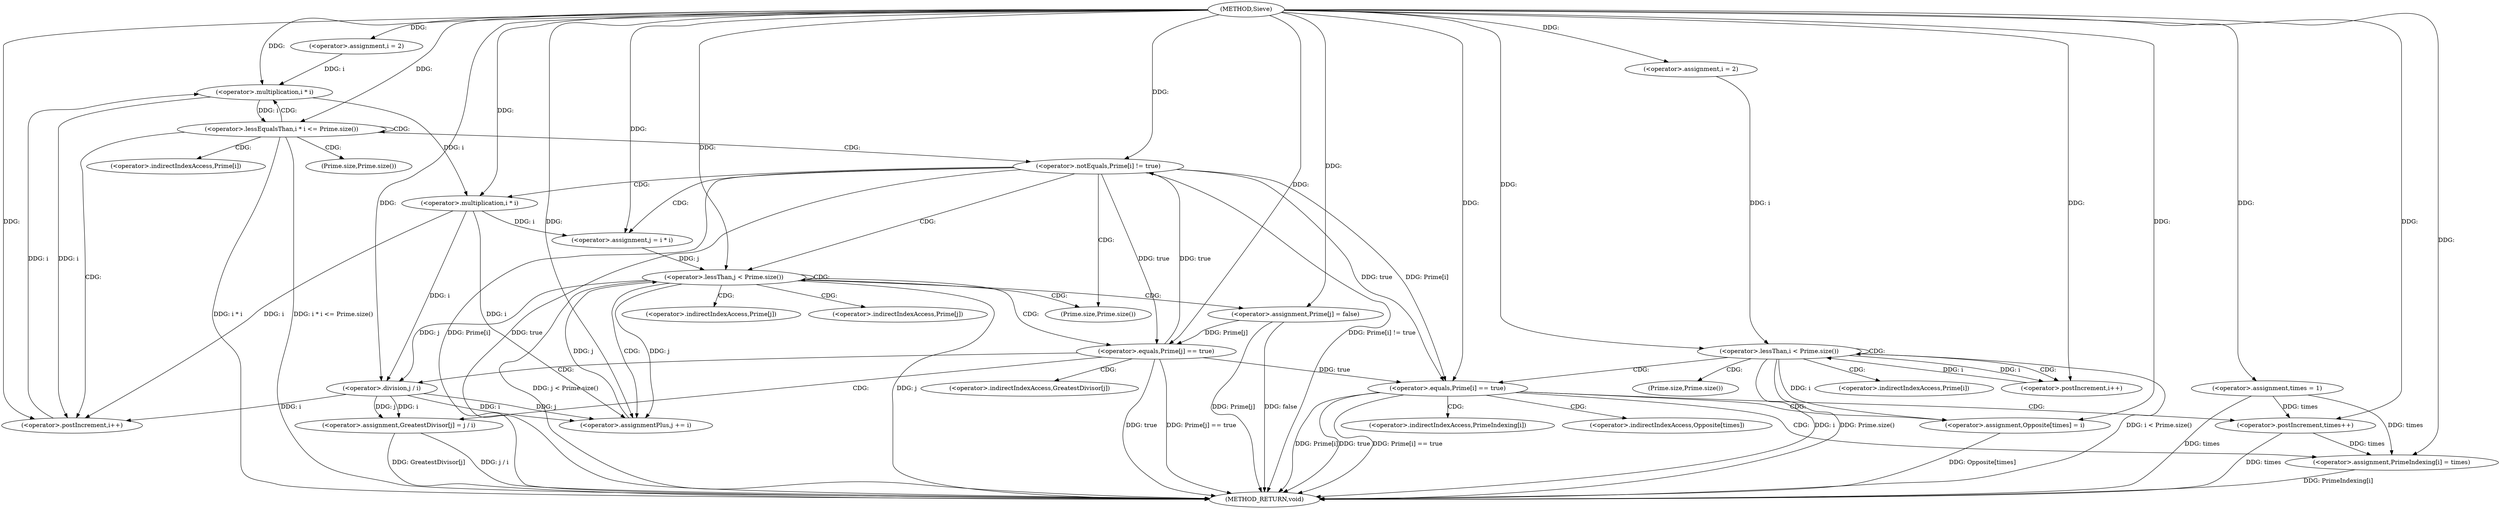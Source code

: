 digraph "Sieve" {  
"1000144" [label = "(METHOD,Sieve)" ]
"1000232" [label = "(METHOD_RETURN,void)" ]
"1000199" [label = "(<operator>.assignment,times = 1)" ]
"1000148" [label = "(<operator>.assignment,i = 2)" ]
"1000151" [label = "(<operator>.lessEqualsThan,i * i <= Prime.size())" ]
"1000156" [label = "(<operator>.postIncrement,i++)" ]
"1000204" [label = "(<operator>.assignment,i = 2)" ]
"1000207" [label = "(<operator>.lessThan,i < Prime.size())" ]
"1000210" [label = "(<operator>.postIncrement,i++)" ]
"1000152" [label = "(<operator>.multiplication,i * i)" ]
"1000160" [label = "(<operator>.notEquals,Prime[i] != true)" ]
"1000168" [label = "(<operator>.assignment,j = i * i)" ]
"1000173" [label = "(<operator>.lessThan,j < Prime.size())" ]
"1000176" [label = "(<operator>.assignmentPlus,j += i)" ]
"1000214" [label = "(<operator>.equals,Prime[i] == true)" ]
"1000193" [label = "(<operator>.assignment,Prime[j] = false)" ]
"1000220" [label = "(<operator>.assignment,PrimeIndexing[i] = times)" ]
"1000225" [label = "(<operator>.assignment,Opposite[times] = i)" ]
"1000230" [label = "(<operator>.postIncrement,times++)" ]
"1000170" [label = "(<operator>.multiplication,i * i)" ]
"1000181" [label = "(<operator>.equals,Prime[j] == true)" ]
"1000186" [label = "(<operator>.assignment,GreatestDivisor[j] = j / i)" ]
"1000190" [label = "(<operator>.division,j / i)" ]
"1000155" [label = "(Prime.size,Prime.size())" ]
"1000209" [label = "(Prime.size,Prime.size())" ]
"1000161" [label = "(<operator>.indirectIndexAccess,Prime[i])" ]
"1000175" [label = "(Prime.size,Prime.size())" ]
"1000215" [label = "(<operator>.indirectIndexAccess,Prime[i])" ]
"1000194" [label = "(<operator>.indirectIndexAccess,Prime[j])" ]
"1000221" [label = "(<operator>.indirectIndexAccess,PrimeIndexing[i])" ]
"1000226" [label = "(<operator>.indirectIndexAccess,Opposite[times])" ]
"1000182" [label = "(<operator>.indirectIndexAccess,Prime[j])" ]
"1000187" [label = "(<operator>.indirectIndexAccess,GreatestDivisor[j])" ]
  "1000151" -> "1000232"  [ label = "DDG: i * i"] 
  "1000151" -> "1000232"  [ label = "DDG: i * i <= Prime.size()"] 
  "1000199" -> "1000232"  [ label = "DDG: times"] 
  "1000207" -> "1000232"  [ label = "DDG: i"] 
  "1000207" -> "1000232"  [ label = "DDG: Prime.size()"] 
  "1000207" -> "1000232"  [ label = "DDG: i < Prime.size()"] 
  "1000214" -> "1000232"  [ label = "DDG: Prime[i]"] 
  "1000214" -> "1000232"  [ label = "DDG: true"] 
  "1000214" -> "1000232"  [ label = "DDG: Prime[i] == true"] 
  "1000220" -> "1000232"  [ label = "DDG: PrimeIndexing[i]"] 
  "1000225" -> "1000232"  [ label = "DDG: Opposite[times]"] 
  "1000230" -> "1000232"  [ label = "DDG: times"] 
  "1000160" -> "1000232"  [ label = "DDG: Prime[i]"] 
  "1000160" -> "1000232"  [ label = "DDG: true"] 
  "1000160" -> "1000232"  [ label = "DDG: Prime[i] != true"] 
  "1000173" -> "1000232"  [ label = "DDG: j"] 
  "1000173" -> "1000232"  [ label = "DDG: j < Prime.size()"] 
  "1000181" -> "1000232"  [ label = "DDG: true"] 
  "1000181" -> "1000232"  [ label = "DDG: Prime[j] == true"] 
  "1000186" -> "1000232"  [ label = "DDG: GreatestDivisor[j]"] 
  "1000186" -> "1000232"  [ label = "DDG: j / i"] 
  "1000193" -> "1000232"  [ label = "DDG: Prime[j]"] 
  "1000193" -> "1000232"  [ label = "DDG: false"] 
  "1000144" -> "1000199"  [ label = "DDG: "] 
  "1000144" -> "1000148"  [ label = "DDG: "] 
  "1000144" -> "1000204"  [ label = "DDG: "] 
  "1000152" -> "1000151"  [ label = "DDG: i"] 
  "1000144" -> "1000151"  [ label = "DDG: "] 
  "1000152" -> "1000156"  [ label = "DDG: i"] 
  "1000170" -> "1000156"  [ label = "DDG: i"] 
  "1000144" -> "1000156"  [ label = "DDG: "] 
  "1000190" -> "1000156"  [ label = "DDG: i"] 
  "1000204" -> "1000207"  [ label = "DDG: i"] 
  "1000210" -> "1000207"  [ label = "DDG: i"] 
  "1000144" -> "1000207"  [ label = "DDG: "] 
  "1000207" -> "1000210"  [ label = "DDG: i"] 
  "1000144" -> "1000210"  [ label = "DDG: "] 
  "1000148" -> "1000152"  [ label = "DDG: i"] 
  "1000156" -> "1000152"  [ label = "DDG: i"] 
  "1000144" -> "1000152"  [ label = "DDG: "] 
  "1000170" -> "1000168"  [ label = "DDG: i"] 
  "1000170" -> "1000176"  [ label = "DDG: i"] 
  "1000190" -> "1000176"  [ label = "DDG: i"] 
  "1000144" -> "1000176"  [ label = "DDG: "] 
  "1000181" -> "1000160"  [ label = "DDG: true"] 
  "1000144" -> "1000160"  [ label = "DDG: "] 
  "1000144" -> "1000168"  [ label = "DDG: "] 
  "1000168" -> "1000173"  [ label = "DDG: j"] 
  "1000176" -> "1000173"  [ label = "DDG: j"] 
  "1000144" -> "1000173"  [ label = "DDG: "] 
  "1000173" -> "1000176"  [ label = "DDG: j"] 
  "1000190" -> "1000176"  [ label = "DDG: j"] 
  "1000144" -> "1000193"  [ label = "DDG: "] 
  "1000160" -> "1000214"  [ label = "DDG: Prime[i]"] 
  "1000160" -> "1000214"  [ label = "DDG: true"] 
  "1000181" -> "1000214"  [ label = "DDG: true"] 
  "1000144" -> "1000214"  [ label = "DDG: "] 
  "1000199" -> "1000220"  [ label = "DDG: times"] 
  "1000230" -> "1000220"  [ label = "DDG: times"] 
  "1000144" -> "1000220"  [ label = "DDG: "] 
  "1000207" -> "1000225"  [ label = "DDG: i"] 
  "1000144" -> "1000225"  [ label = "DDG: "] 
  "1000152" -> "1000170"  [ label = "DDG: i"] 
  "1000144" -> "1000170"  [ label = "DDG: "] 
  "1000190" -> "1000186"  [ label = "DDG: j"] 
  "1000190" -> "1000186"  [ label = "DDG: i"] 
  "1000144" -> "1000230"  [ label = "DDG: "] 
  "1000199" -> "1000230"  [ label = "DDG: times"] 
  "1000193" -> "1000181"  [ label = "DDG: Prime[j]"] 
  "1000160" -> "1000181"  [ label = "DDG: true"] 
  "1000144" -> "1000181"  [ label = "DDG: "] 
  "1000173" -> "1000190"  [ label = "DDG: j"] 
  "1000144" -> "1000190"  [ label = "DDG: "] 
  "1000170" -> "1000190"  [ label = "DDG: i"] 
  "1000151" -> "1000156"  [ label = "CDG: "] 
  "1000151" -> "1000161"  [ label = "CDG: "] 
  "1000151" -> "1000152"  [ label = "CDG: "] 
  "1000151" -> "1000155"  [ label = "CDG: "] 
  "1000151" -> "1000151"  [ label = "CDG: "] 
  "1000151" -> "1000160"  [ label = "CDG: "] 
  "1000207" -> "1000210"  [ label = "CDG: "] 
  "1000207" -> "1000215"  [ label = "CDG: "] 
  "1000207" -> "1000207"  [ label = "CDG: "] 
  "1000207" -> "1000214"  [ label = "CDG: "] 
  "1000207" -> "1000209"  [ label = "CDG: "] 
  "1000160" -> "1000168"  [ label = "CDG: "] 
  "1000160" -> "1000173"  [ label = "CDG: "] 
  "1000160" -> "1000175"  [ label = "CDG: "] 
  "1000160" -> "1000170"  [ label = "CDG: "] 
  "1000173" -> "1000182"  [ label = "CDG: "] 
  "1000173" -> "1000173"  [ label = "CDG: "] 
  "1000173" -> "1000175"  [ label = "CDG: "] 
  "1000173" -> "1000193"  [ label = "CDG: "] 
  "1000173" -> "1000194"  [ label = "CDG: "] 
  "1000173" -> "1000176"  [ label = "CDG: "] 
  "1000173" -> "1000181"  [ label = "CDG: "] 
  "1000214" -> "1000221"  [ label = "CDG: "] 
  "1000214" -> "1000230"  [ label = "CDG: "] 
  "1000214" -> "1000225"  [ label = "CDG: "] 
  "1000214" -> "1000220"  [ label = "CDG: "] 
  "1000214" -> "1000226"  [ label = "CDG: "] 
  "1000181" -> "1000186"  [ label = "CDG: "] 
  "1000181" -> "1000190"  [ label = "CDG: "] 
  "1000181" -> "1000187"  [ label = "CDG: "] 
}
